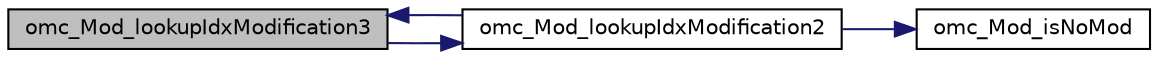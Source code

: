 digraph "omc_Mod_lookupIdxModification3"
{
  edge [fontname="Helvetica",fontsize="10",labelfontname="Helvetica",labelfontsize="10"];
  node [fontname="Helvetica",fontsize="10",shape=record];
  rankdir="LR";
  Node4462 [label="omc_Mod_lookupIdxModification3",height=0.2,width=0.4,color="black", fillcolor="grey75", style="filled", fontcolor="black"];
  Node4462 -> Node4463 [color="midnightblue",fontsize="10",style="solid",fontname="Helvetica"];
  Node4463 [label="omc_Mod_lookupIdxModification2",height=0.2,width=0.4,color="black", fillcolor="white", style="filled",URL="$d1/dd5/_mod_8c.html#aed34abefc19e10b83a4362308fb2beea"];
  Node4463 -> Node4462 [color="midnightblue",fontsize="10",style="solid",fontname="Helvetica"];
  Node4463 -> Node4464 [color="midnightblue",fontsize="10",style="solid",fontname="Helvetica"];
  Node4464 [label="omc_Mod_isNoMod",height=0.2,width=0.4,color="black", fillcolor="white", style="filled",URL="$d1/dd5/_mod_8c.html#a6065a5eff4c4b7d84811b7a4009460a0"];
}
